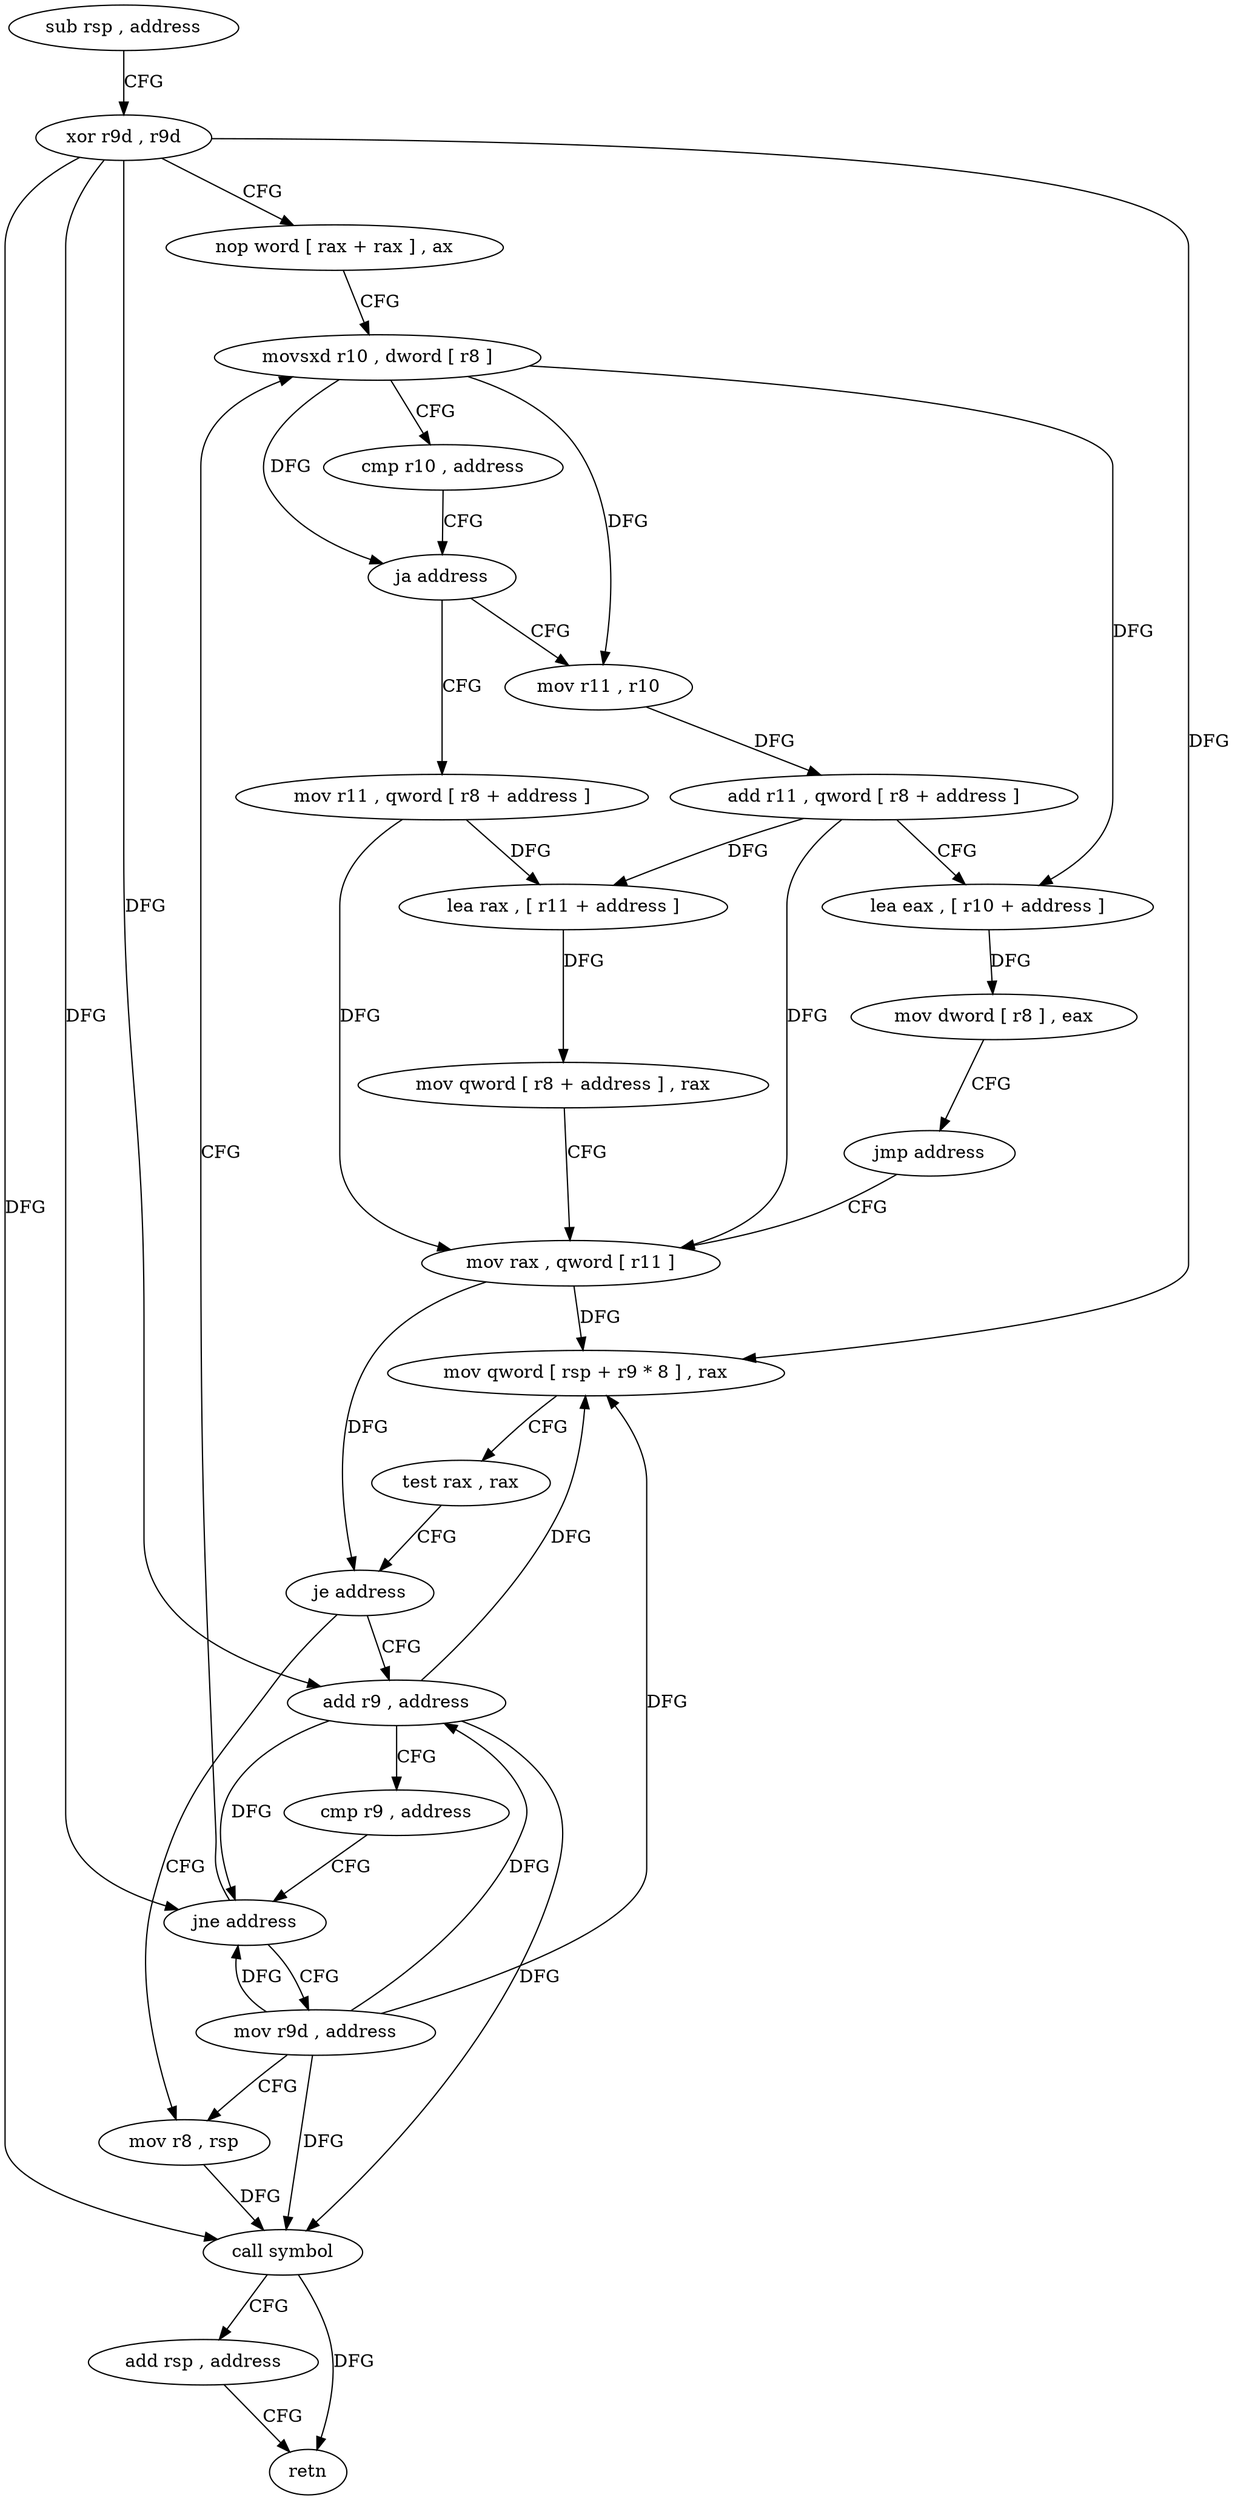 digraph "func" {
"4214688" [label = "sub rsp , address" ]
"4214692" [label = "xor r9d , r9d" ]
"4214695" [label = "nop word [ rax + rax ] , ax" ]
"4214704" [label = "movsxd r10 , dword [ r8 ]" ]
"4214736" [label = "mov r11 , qword [ r8 + address ]" ]
"4214740" [label = "lea rax , [ r11 + address ]" ]
"4214744" [label = "mov qword [ r8 + address ] , rax" ]
"4214748" [label = "mov rax , qword [ r11 ]" ]
"4214713" [label = "mov r11 , r10" ]
"4214716" [label = "add r11 , qword [ r8 + address ]" ]
"4214720" [label = "lea eax , [ r10 + address ]" ]
"4214724" [label = "mov dword [ r8 ] , eax" ]
"4214727" [label = "jmp address" ]
"4214776" [label = "mov r8 , rsp" ]
"4214779" [label = "call symbol" ]
"4214784" [label = "add rsp , address" ]
"4214788" [label = "retn" ]
"4214760" [label = "add r9 , address" ]
"4214764" [label = "cmp r9 , address" ]
"4214768" [label = "jne address" ]
"4214770" [label = "mov r9d , address" ]
"4214751" [label = "mov qword [ rsp + r9 * 8 ] , rax" ]
"4214755" [label = "test rax , rax" ]
"4214758" [label = "je address" ]
"4214707" [label = "cmp r10 , address" ]
"4214711" [label = "ja address" ]
"4214688" -> "4214692" [ label = "CFG" ]
"4214692" -> "4214695" [ label = "CFG" ]
"4214692" -> "4214751" [ label = "DFG" ]
"4214692" -> "4214779" [ label = "DFG" ]
"4214692" -> "4214760" [ label = "DFG" ]
"4214692" -> "4214768" [ label = "DFG" ]
"4214695" -> "4214704" [ label = "CFG" ]
"4214704" -> "4214707" [ label = "CFG" ]
"4214704" -> "4214711" [ label = "DFG" ]
"4214704" -> "4214713" [ label = "DFG" ]
"4214704" -> "4214720" [ label = "DFG" ]
"4214736" -> "4214740" [ label = "DFG" ]
"4214736" -> "4214748" [ label = "DFG" ]
"4214740" -> "4214744" [ label = "DFG" ]
"4214744" -> "4214748" [ label = "CFG" ]
"4214748" -> "4214751" [ label = "DFG" ]
"4214748" -> "4214758" [ label = "DFG" ]
"4214713" -> "4214716" [ label = "DFG" ]
"4214716" -> "4214720" [ label = "CFG" ]
"4214716" -> "4214740" [ label = "DFG" ]
"4214716" -> "4214748" [ label = "DFG" ]
"4214720" -> "4214724" [ label = "DFG" ]
"4214724" -> "4214727" [ label = "CFG" ]
"4214727" -> "4214748" [ label = "CFG" ]
"4214776" -> "4214779" [ label = "DFG" ]
"4214779" -> "4214784" [ label = "CFG" ]
"4214779" -> "4214788" [ label = "DFG" ]
"4214784" -> "4214788" [ label = "CFG" ]
"4214760" -> "4214764" [ label = "CFG" ]
"4214760" -> "4214779" [ label = "DFG" ]
"4214760" -> "4214751" [ label = "DFG" ]
"4214760" -> "4214768" [ label = "DFG" ]
"4214764" -> "4214768" [ label = "CFG" ]
"4214768" -> "4214704" [ label = "CFG" ]
"4214768" -> "4214770" [ label = "CFG" ]
"4214770" -> "4214776" [ label = "CFG" ]
"4214770" -> "4214779" [ label = "DFG" ]
"4214770" -> "4214760" [ label = "DFG" ]
"4214770" -> "4214768" [ label = "DFG" ]
"4214770" -> "4214751" [ label = "DFG" ]
"4214751" -> "4214755" [ label = "CFG" ]
"4214755" -> "4214758" [ label = "CFG" ]
"4214758" -> "4214776" [ label = "CFG" ]
"4214758" -> "4214760" [ label = "CFG" ]
"4214707" -> "4214711" [ label = "CFG" ]
"4214711" -> "4214736" [ label = "CFG" ]
"4214711" -> "4214713" [ label = "CFG" ]
}
